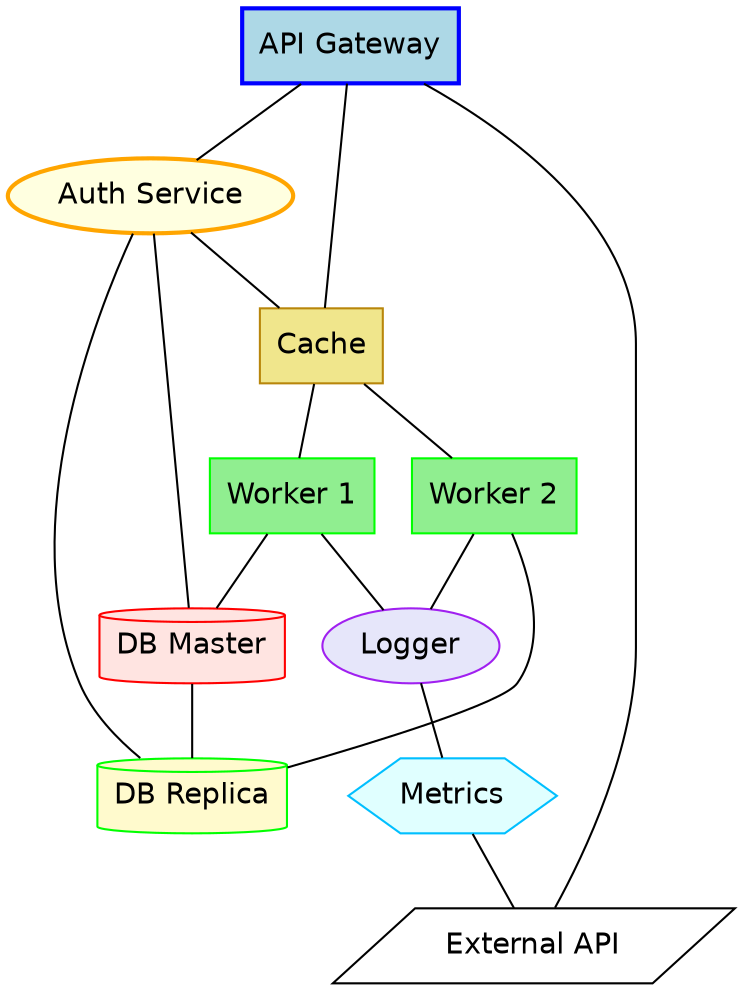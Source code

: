 

graph Topologia {
    node [style=filled, fontname=Helvetica];

    A [label="API Gateway", shape=box, fillcolor=lightblue, color=blue, penwidth=2];
    B [label="Auth Service", shape=ellipse, fillcolor=lightyellow, color=orange, penwidth=2];
    C [label="DB Master", shape=cylinder, fillcolor=mistyrose, color=red];
    D [label="DB Replica", shape=cylinder, fillcolor=lemonchiffon, color=green];
    E [label="Cache", shape=box, fillcolor=khaki, color=darkgoldenrod];
    F [label="Worker 1", shape=box, fillcolor=lightgreen, color=green];
    G [label="Worker 2", shape=box, fillcolor=lightgreen, color=green];
    H [label="Logger", shape=ellipse, fillcolor=lavender, color=purple];
    I [label="Metrics", shape=hexagon, fillcolor=lightcyan, color=deepskyblue];
    J [label="External API", shape=parallelogram, fillcolor=white, color=black];

    // Connessioni principali
    A -- B;
    A -- E;
    B -- C;
    B -- D;
    B -- E;
    E -- F;
    E -- G;
    F -- H;
    G -- H;
    H -- I;
    A -- J;

    // Connessioni extra per densità
    F -- C;
    G -- D;
    I -- J;
    C -- D;
}
